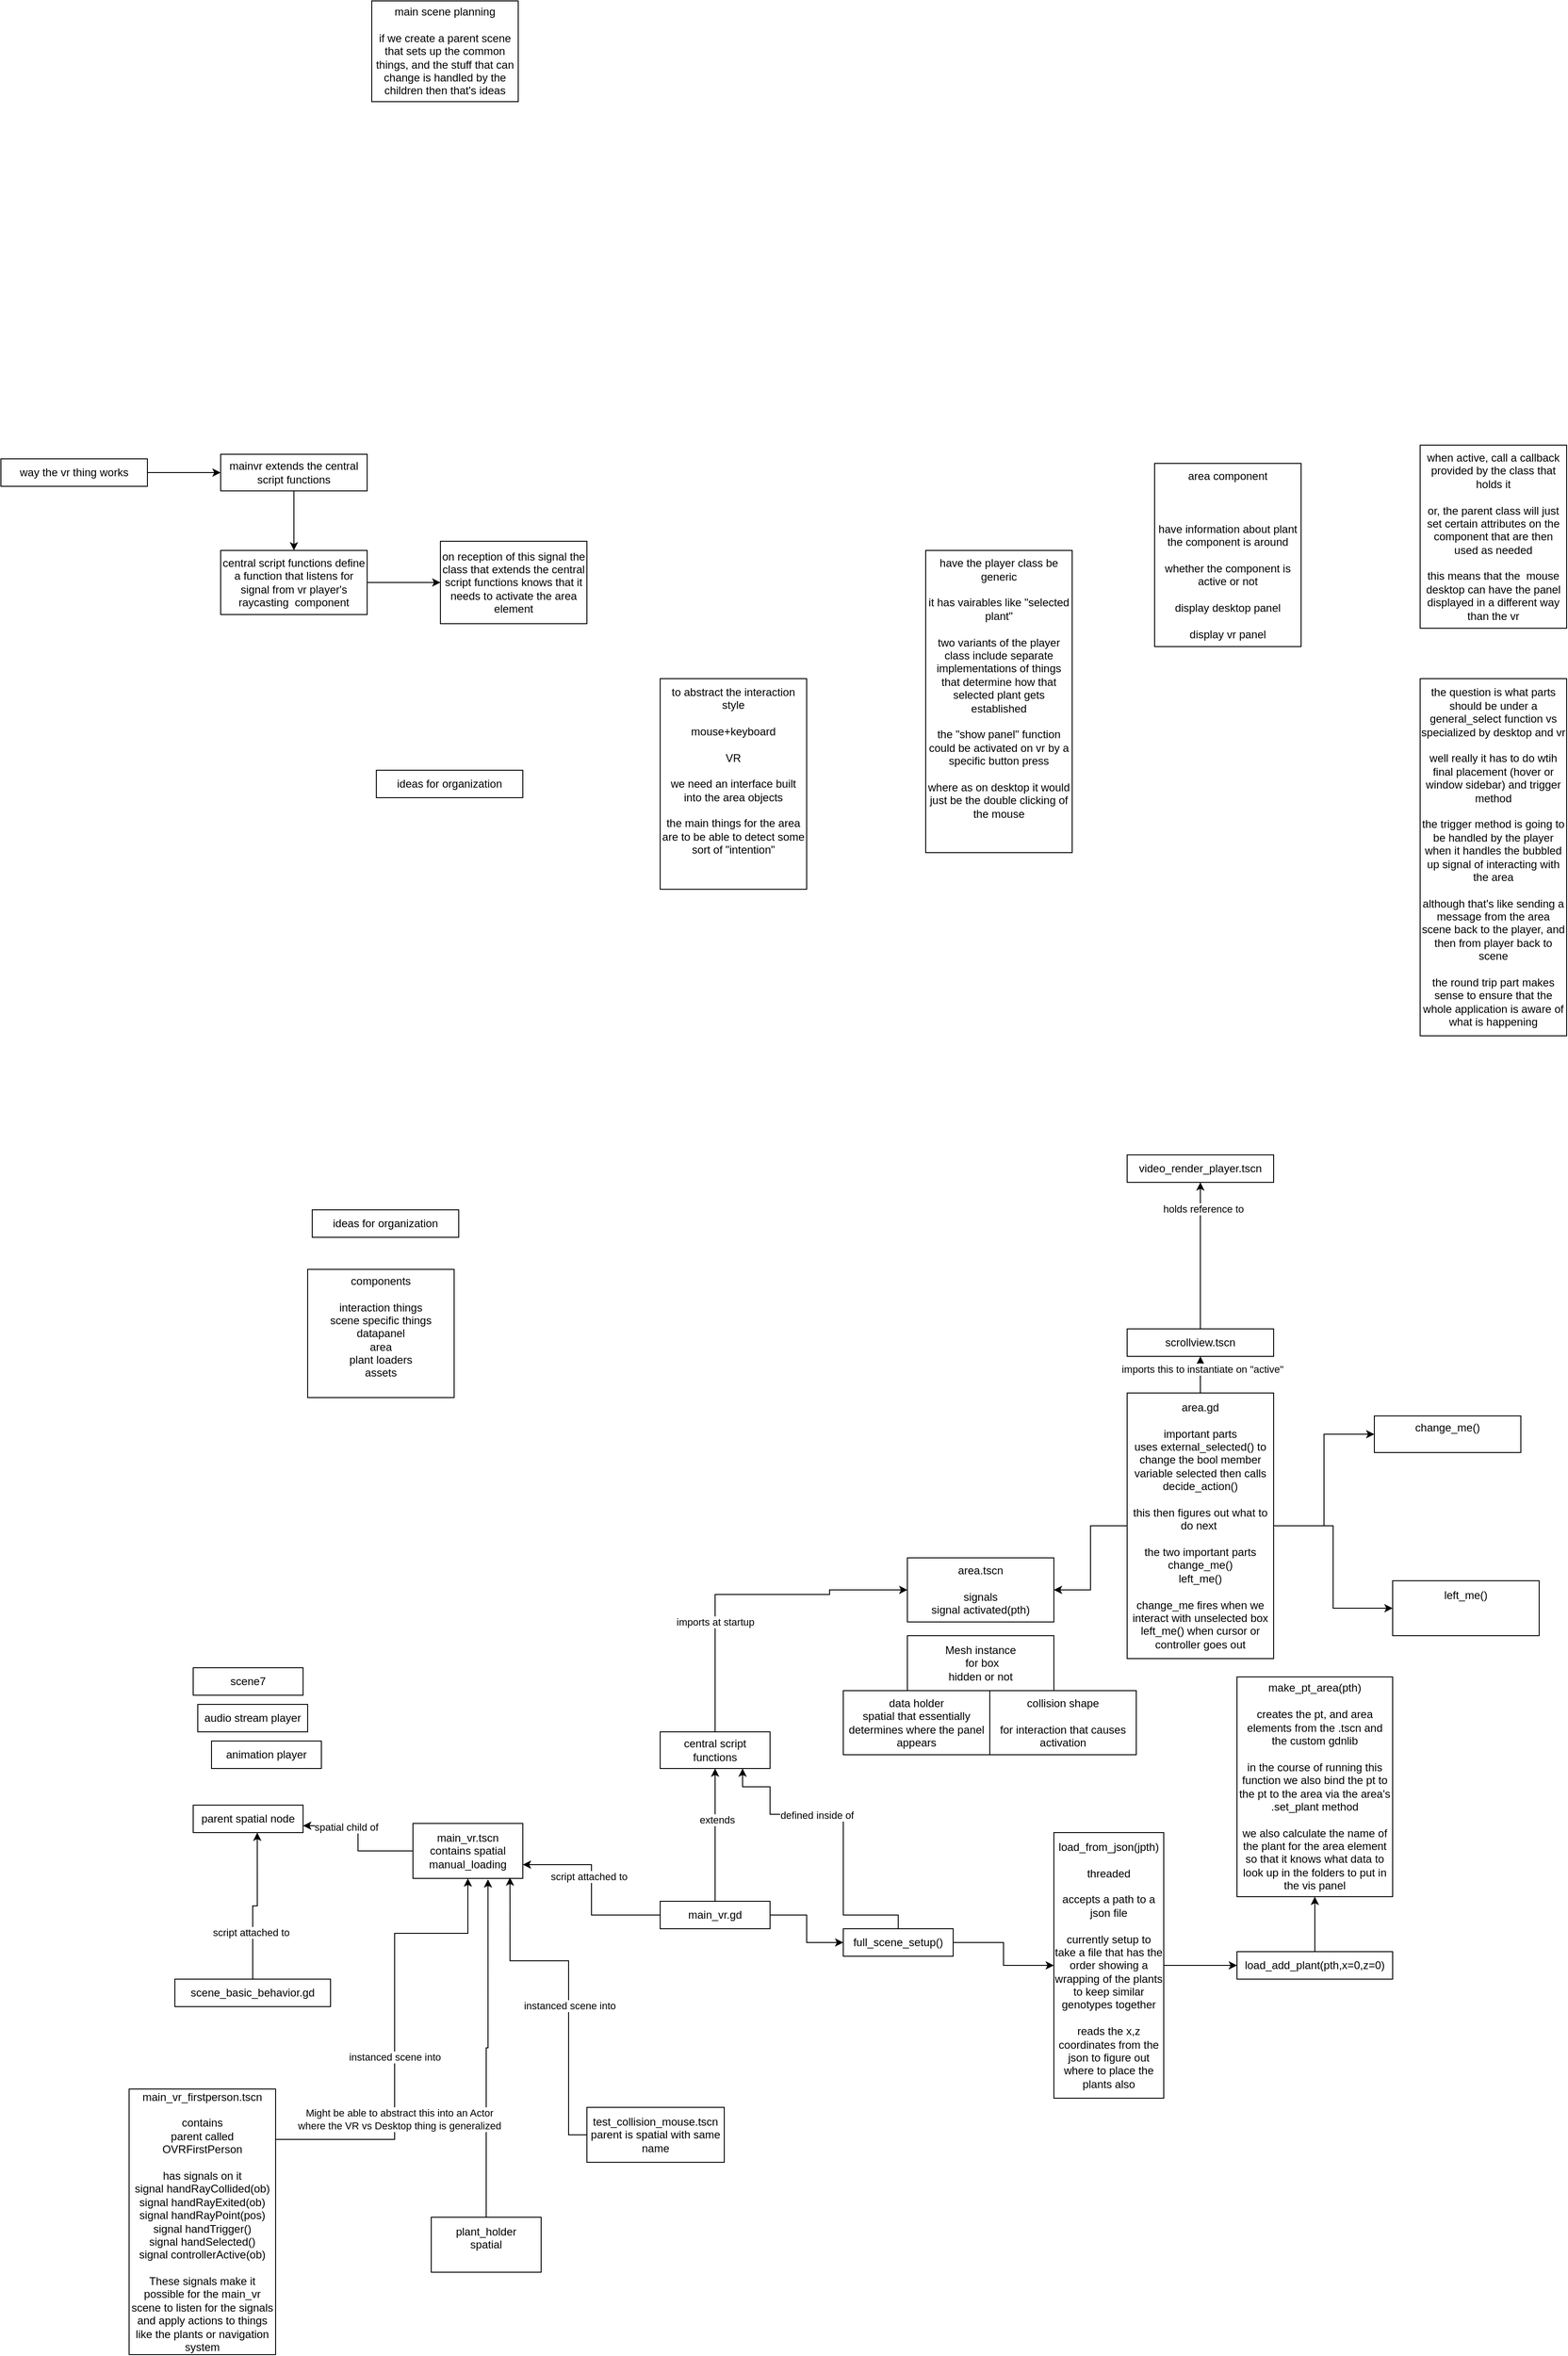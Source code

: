 <mxfile version="21.5.2" type="github">
  <diagram name="Page-1" id="0wguQ76YiwSqDK99gHfy">
    <mxGraphModel dx="2210" dy="2966" grid="1" gridSize="10" guides="1" tooltips="1" connect="1" arrows="1" fold="1" page="1" pageScale="1" pageWidth="850" pageHeight="1100" math="0" shadow="0">
      <root>
        <mxCell id="0" />
        <mxCell id="1" parent="0" />
        <mxCell id="4kwB6RhjjtPIvawW0hcN-1" value="parent spatial node" style="rounded=0;whiteSpace=wrap;html=1;resizeHeight=1;fixedWidth=1;autosize=1;" parent="1" vertex="1">
          <mxGeometry x="150" y="230" width="120" height="30" as="geometry" />
        </mxCell>
        <mxCell id="ln1YY3OUBzTWCqrGMW5q-24" style="edgeStyle=orthogonalEdgeStyle;rounded=0;orthogonalLoop=1;jettySize=auto;html=1;entryX=0;entryY=0.5;entryDx=0;entryDy=0;" parent="1" source="4kwB6RhjjtPIvawW0hcN-2" target="ln1YY3OUBzTWCqrGMW5q-22" edge="1">
          <mxGeometry relative="1" as="geometry">
            <Array as="points">
              <mxPoint x="720" />
              <mxPoint x="845" />
              <mxPoint x="845" y="-5" />
            </Array>
          </mxGeometry>
        </mxCell>
        <mxCell id="ln1YY3OUBzTWCqrGMW5q-25" value="imports at startup" style="edgeLabel;html=1;align=center;verticalAlign=middle;resizable=0;points=[];" parent="ln1YY3OUBzTWCqrGMW5q-24" vertex="1" connectable="0">
          <mxGeometry x="-0.339" relative="1" as="geometry">
            <mxPoint as="offset" />
          </mxGeometry>
        </mxCell>
        <mxCell id="4kwB6RhjjtPIvawW0hcN-2" value="central script functions" style="rounded=0;whiteSpace=wrap;html=1;resizeHeight=1;fixedWidth=1;autosize=1;" parent="1" vertex="1">
          <mxGeometry x="660" y="150" width="120" height="40" as="geometry" />
        </mxCell>
        <mxCell id="4kwB6RhjjtPIvawW0hcN-4" style="edgeStyle=orthogonalEdgeStyle;rounded=0;orthogonalLoop=1;jettySize=auto;html=1;entryX=0.5;entryY=1;entryDx=0;entryDy=0;" parent="1" source="4kwB6RhjjtPIvawW0hcN-3" target="4kwB6RhjjtPIvawW0hcN-2" edge="1">
          <mxGeometry relative="1" as="geometry" />
        </mxCell>
        <mxCell id="4kwB6RhjjtPIvawW0hcN-5" value="extends" style="edgeLabel;html=1;align=center;verticalAlign=middle;resizable=0;points=[];" parent="4kwB6RhjjtPIvawW0hcN-4" vertex="1" connectable="0">
          <mxGeometry x="0.228" y="-2" relative="1" as="geometry">
            <mxPoint as="offset" />
          </mxGeometry>
        </mxCell>
        <mxCell id="ln1YY3OUBzTWCqrGMW5q-4" value="" style="edgeStyle=orthogonalEdgeStyle;rounded=0;orthogonalLoop=1;jettySize=auto;html=1;" parent="1" source="4kwB6RhjjtPIvawW0hcN-3" target="ln1YY3OUBzTWCqrGMW5q-3" edge="1">
          <mxGeometry relative="1" as="geometry" />
        </mxCell>
        <mxCell id="ln1YY3OUBzTWCqrGMW5q-10" style="edgeStyle=orthogonalEdgeStyle;rounded=0;orthogonalLoop=1;jettySize=auto;html=1;entryX=1;entryY=0.75;entryDx=0;entryDy=0;" parent="1" source="4kwB6RhjjtPIvawW0hcN-3" target="ln1YY3OUBzTWCqrGMW5q-7" edge="1">
          <mxGeometry relative="1" as="geometry" />
        </mxCell>
        <mxCell id="ln1YY3OUBzTWCqrGMW5q-11" value="script attached to" style="edgeLabel;html=1;align=center;verticalAlign=middle;resizable=0;points=[];" parent="ln1YY3OUBzTWCqrGMW5q-10" vertex="1" connectable="0">
          <mxGeometry x="0.148" y="3" relative="1" as="geometry">
            <mxPoint as="offset" />
          </mxGeometry>
        </mxCell>
        <mxCell id="4kwB6RhjjtPIvawW0hcN-3" value="main_vr.gd" style="rounded=0;whiteSpace=wrap;html=1;resizeHeight=1;fixedWidth=1;autosize=1;" parent="1" vertex="1">
          <mxGeometry x="660" y="335" width="120" height="30" as="geometry" />
        </mxCell>
        <mxCell id="4kwB6RhjjtPIvawW0hcN-7" style="edgeStyle=orthogonalEdgeStyle;rounded=0;orthogonalLoop=1;jettySize=auto;html=1;entryX=0.583;entryY=1;entryDx=0;entryDy=0;entryPerimeter=0;" parent="1" source="4kwB6RhjjtPIvawW0hcN-6" target="4kwB6RhjjtPIvawW0hcN-1" edge="1">
          <mxGeometry relative="1" as="geometry" />
        </mxCell>
        <mxCell id="4kwB6RhjjtPIvawW0hcN-8" value="&amp;nbsp; " style="edgeLabel;html=1;align=center;verticalAlign=middle;resizable=0;points=[];" parent="4kwB6RhjjtPIvawW0hcN-7" vertex="1" connectable="0">
          <mxGeometry x="-0.285" y="-2" relative="1" as="geometry">
            <mxPoint as="offset" />
          </mxGeometry>
        </mxCell>
        <mxCell id="4kwB6RhjjtPIvawW0hcN-10" value="script attached to" style="edgeLabel;html=1;align=center;verticalAlign=middle;resizable=0;points=[];" parent="4kwB6RhjjtPIvawW0hcN-7" vertex="1" connectable="0">
          <mxGeometry x="-0.382" y="2" relative="1" as="geometry">
            <mxPoint as="offset" />
          </mxGeometry>
        </mxCell>
        <mxCell id="4kwB6RhjjtPIvawW0hcN-6" value="scene_basic_behavior.gd" style="rounded=0;whiteSpace=wrap;html=1;resizeHeight=1;fixedWidth=1;autosize=1;" parent="1" vertex="1">
          <mxGeometry x="130" y="420" width="170" height="30" as="geometry" />
        </mxCell>
        <mxCell id="4kwB6RhjjtPIvawW0hcN-9" value="scene7" style="rounded=0;whiteSpace=wrap;html=1;resizeHeight=1;fixedWidth=1;autosize=1;" parent="1" vertex="1">
          <mxGeometry x="150" y="80" width="120" height="30" as="geometry" />
        </mxCell>
        <mxCell id="ln1YY3OUBzTWCqrGMW5q-1" value="audio stream player" style="rounded=0;whiteSpace=wrap;html=1;resizeHeight=1;fixedWidth=1;autosize=1;" parent="1" vertex="1">
          <mxGeometry x="155" y="120" width="120" height="30" as="geometry" />
        </mxCell>
        <mxCell id="ln1YY3OUBzTWCqrGMW5q-2" value="animation player" style="rounded=0;whiteSpace=wrap;html=1;resizeHeight=1;fixedWidth=1;autosize=1;" parent="1" vertex="1">
          <mxGeometry x="170" y="160" width="120" height="30" as="geometry" />
        </mxCell>
        <mxCell id="ln1YY3OUBzTWCqrGMW5q-5" style="edgeStyle=orthogonalEdgeStyle;rounded=0;orthogonalLoop=1;jettySize=auto;html=1;entryX=0.75;entryY=1;entryDx=0;entryDy=0;" parent="1" source="ln1YY3OUBzTWCqrGMW5q-3" target="4kwB6RhjjtPIvawW0hcN-2" edge="1">
          <mxGeometry relative="1" as="geometry">
            <Array as="points">
              <mxPoint x="920" y="350" />
              <mxPoint x="860" y="350" />
              <mxPoint x="860" y="240" />
              <mxPoint x="780" y="240" />
              <mxPoint x="780" y="210" />
              <mxPoint x="750" y="210" />
            </Array>
          </mxGeometry>
        </mxCell>
        <mxCell id="ln1YY3OUBzTWCqrGMW5q-6" value="defined inside of" style="edgeLabel;html=1;align=center;verticalAlign=middle;resizable=0;points=[];" parent="ln1YY3OUBzTWCqrGMW5q-5" vertex="1" connectable="0">
          <mxGeometry x="0.244" y="1" relative="1" as="geometry">
            <mxPoint as="offset" />
          </mxGeometry>
        </mxCell>
        <mxCell id="ln1YY3OUBzTWCqrGMW5q-32" style="edgeStyle=orthogonalEdgeStyle;rounded=0;orthogonalLoop=1;jettySize=auto;html=1;" parent="1" source="ln1YY3OUBzTWCqrGMW5q-3" target="ln1YY3OUBzTWCqrGMW5q-31" edge="1">
          <mxGeometry relative="1" as="geometry" />
        </mxCell>
        <mxCell id="ln1YY3OUBzTWCqrGMW5q-3" value="full_scene_setup()" style="rounded=0;whiteSpace=wrap;html=1;resizeHeight=1;fixedWidth=1;autosize=1;" parent="1" vertex="1">
          <mxGeometry x="860" y="365" width="120" height="30" as="geometry" />
        </mxCell>
        <mxCell id="ln1YY3OUBzTWCqrGMW5q-8" style="edgeStyle=orthogonalEdgeStyle;rounded=0;orthogonalLoop=1;jettySize=auto;html=1;entryX=1;entryY=0.75;entryDx=0;entryDy=0;" parent="1" source="ln1YY3OUBzTWCqrGMW5q-7" target="4kwB6RhjjtPIvawW0hcN-1" edge="1">
          <mxGeometry relative="1" as="geometry" />
        </mxCell>
        <mxCell id="ln1YY3OUBzTWCqrGMW5q-9" value="spatial child of" style="edgeLabel;html=1;align=center;verticalAlign=middle;resizable=0;points=[];" parent="ln1YY3OUBzTWCqrGMW5q-8" vertex="1" connectable="0">
          <mxGeometry x="0.363" y="1" relative="1" as="geometry">
            <mxPoint as="offset" />
          </mxGeometry>
        </mxCell>
        <mxCell id="ln1YY3OUBzTWCqrGMW5q-7" value="&lt;div&gt;main_vr.tscn &lt;br&gt;&lt;/div&gt;&lt;div&gt;contains spatial manual_loading&lt;/div&gt;" style="rounded=0;whiteSpace=wrap;html=1;resizeHeight=1;fixedWidth=1;autosize=1;" parent="1" vertex="1">
          <mxGeometry x="390" y="250" width="120" height="60" as="geometry" />
        </mxCell>
        <mxCell id="ln1YY3OUBzTWCqrGMW5q-16" style="edgeStyle=orthogonalEdgeStyle;rounded=0;orthogonalLoop=1;jettySize=auto;html=1;entryX=0.683;entryY=1.017;entryDx=0;entryDy=0;entryPerimeter=0;" parent="1" source="ln1YY3OUBzTWCqrGMW5q-12" target="ln1YY3OUBzTWCqrGMW5q-7" edge="1">
          <mxGeometry relative="1" as="geometry" />
        </mxCell>
        <mxCell id="ln1YY3OUBzTWCqrGMW5q-12" value="&lt;div&gt;plant_holder&lt;/div&gt;&lt;div&gt;spatial&lt;/div&gt;&lt;div&gt;&lt;br&gt;&lt;/div&gt;" style="rounded=0;whiteSpace=wrap;html=1;resizeHeight=1;fixedWidth=1;autosize=1;" parent="1" vertex="1">
          <mxGeometry x="410" y="680" width="120" height="60" as="geometry" />
        </mxCell>
        <mxCell id="ln1YY3OUBzTWCqrGMW5q-15" style="edgeStyle=orthogonalEdgeStyle;rounded=0;orthogonalLoop=1;jettySize=auto;html=1;" parent="1" source="ln1YY3OUBzTWCqrGMW5q-13" target="ln1YY3OUBzTWCqrGMW5q-7" edge="1">
          <mxGeometry relative="1" as="geometry">
            <Array as="points">
              <mxPoint x="370" y="595" />
              <mxPoint x="370" y="370" />
              <mxPoint x="450" y="370" />
            </Array>
          </mxGeometry>
        </mxCell>
        <mxCell id="ln1YY3OUBzTWCqrGMW5q-18" value="instanced scene into" style="edgeLabel;html=1;align=center;verticalAlign=middle;resizable=0;points=[];" parent="ln1YY3OUBzTWCqrGMW5q-15" vertex="1" connectable="0">
          <mxGeometry x="-0.109" relative="1" as="geometry">
            <mxPoint as="offset" />
          </mxGeometry>
        </mxCell>
        <mxCell id="ln1YY3OUBzTWCqrGMW5q-20" value="&lt;div&gt;Might be able to abstract this into an Actor &lt;br&gt;&lt;/div&gt;&lt;div&gt;where the VR vs Desktop thing is generalized&lt;br&gt;&lt;/div&gt;" style="edgeLabel;html=1;align=center;verticalAlign=middle;resizable=0;points=[];" parent="ln1YY3OUBzTWCqrGMW5q-15" vertex="1" connectable="0">
          <mxGeometry x="-0.383" y="-5" relative="1" as="geometry">
            <mxPoint as="offset" />
          </mxGeometry>
        </mxCell>
        <mxCell id="ln1YY3OUBzTWCqrGMW5q-13" value="&lt;div&gt;main_vr_firstperson.tscn&lt;/div&gt;&lt;div&gt;&lt;br&gt;&lt;/div&gt;&lt;div&gt;contains &lt;br&gt;&lt;/div&gt;&lt;div&gt;parent called OVRFirstPerson&lt;br&gt;&lt;/div&gt;&lt;div&gt;&lt;br&gt;&lt;/div&gt;&lt;div&gt;has signals on it&lt;/div&gt;&lt;div&gt;signal handRayCollided(ob)&lt;br&gt;signal handRayExited(ob)&lt;br&gt;signal handRayPoint(pos)&lt;br&gt;signal handTrigger()&lt;br&gt;signal handSelected()&lt;br&gt;signal controllerActive(ob)&lt;br&gt;&lt;/div&gt;&lt;div&gt;&lt;br&gt;&lt;/div&gt;&lt;div&gt;These signals make it possible for the main_vr scene to listen for the signals and apply actions to things like the plants or navigation system&lt;br&gt;&lt;/div&gt;" style="rounded=0;whiteSpace=wrap;html=1;resizeHeight=1;fixedWidth=1;autosize=1;" parent="1" vertex="1">
          <mxGeometry x="80" y="540" width="160" height="290" as="geometry" />
        </mxCell>
        <mxCell id="ln1YY3OUBzTWCqrGMW5q-17" style="edgeStyle=orthogonalEdgeStyle;rounded=0;orthogonalLoop=1;jettySize=auto;html=1;entryX=0.883;entryY=0.983;entryDx=0;entryDy=0;entryPerimeter=0;" parent="1" source="ln1YY3OUBzTWCqrGMW5q-14" target="ln1YY3OUBzTWCqrGMW5q-7" edge="1">
          <mxGeometry relative="1" as="geometry">
            <Array as="points">
              <mxPoint x="560" y="590" />
              <mxPoint x="560" y="400" />
              <mxPoint x="496" y="400" />
            </Array>
          </mxGeometry>
        </mxCell>
        <mxCell id="ln1YY3OUBzTWCqrGMW5q-19" value="instanced scene into" style="edgeLabel;html=1;align=center;verticalAlign=middle;resizable=0;points=[];" parent="ln1YY3OUBzTWCqrGMW5q-17" vertex="1" connectable="0">
          <mxGeometry x="-0.118" y="-1" relative="1" as="geometry">
            <mxPoint as="offset" />
          </mxGeometry>
        </mxCell>
        <mxCell id="ln1YY3OUBzTWCqrGMW5q-14" value="&lt;div&gt;test_collision_mouse.tscn&lt;/div&gt;&lt;div&gt;parent is spatial with same name&lt;br&gt;&lt;/div&gt;" style="rounded=0;whiteSpace=wrap;html=1;resizeHeight=1;fixedWidth=1;autosize=1;" parent="1" vertex="1">
          <mxGeometry x="580" y="560" width="150" height="60" as="geometry" />
        </mxCell>
        <mxCell id="ln1YY3OUBzTWCqrGMW5q-22" value="&lt;div&gt;area.tscn&lt;/div&gt;&lt;div&gt;&lt;br&gt;&lt;/div&gt;&lt;div&gt;signals &lt;br&gt;&lt;/div&gt;&lt;div&gt;signal activated(pth)&lt;br&gt;&lt;/div&gt;" style="rounded=0;whiteSpace=wrap;html=1;resizeHeight=1;fixedWidth=1;autosize=1;" parent="1" vertex="1">
          <mxGeometry x="930" y="-40" width="160" height="70" as="geometry" />
        </mxCell>
        <mxCell id="ln1YY3OUBzTWCqrGMW5q-28" value="&lt;div&gt;Mesh instance&lt;br&gt;&lt;/div&gt;&lt;div&gt;&amp;nbsp;for box&lt;/div&gt;&lt;div&gt;hidden or not&lt;br&gt;&lt;/div&gt;" style="rounded=0;whiteSpace=wrap;html=1;resizeHeight=1;fixedWidth=1;autosize=1;" parent="1" vertex="1">
          <mxGeometry x="930" y="45" width="160" height="60" as="geometry" />
        </mxCell>
        <mxCell id="ln1YY3OUBzTWCqrGMW5q-29" value="&lt;div&gt;data holder&lt;/div&gt;&lt;div&gt;spatial that essentially determines where the panel appears&lt;br&gt;&lt;/div&gt;" style="rounded=0;whiteSpace=wrap;html=1;resizeHeight=1;fixedWidth=1;autosize=1;" parent="1" vertex="1">
          <mxGeometry x="860" y="105" width="160" height="70" as="geometry" />
        </mxCell>
        <mxCell id="ln1YY3OUBzTWCqrGMW5q-30" value="&lt;div&gt;collision shape&lt;/div&gt;&lt;div&gt;&lt;br&gt;&lt;/div&gt;&lt;div&gt;for interaction that causes activation&lt;br&gt;&lt;/div&gt;" style="rounded=0;whiteSpace=wrap;html=1;resizeHeight=1;fixedWidth=1;autosize=1;" parent="1" vertex="1">
          <mxGeometry x="1020" y="105" width="160" height="70" as="geometry" />
        </mxCell>
        <mxCell id="ln1YY3OUBzTWCqrGMW5q-34" value="" style="edgeStyle=orthogonalEdgeStyle;rounded=0;orthogonalLoop=1;jettySize=auto;html=1;" parent="1" source="ln1YY3OUBzTWCqrGMW5q-31" target="ln1YY3OUBzTWCqrGMW5q-33" edge="1">
          <mxGeometry relative="1" as="geometry" />
        </mxCell>
        <mxCell id="ln1YY3OUBzTWCqrGMW5q-31" value="&lt;div&gt;load_from_json(jpth)&lt;/div&gt;&lt;div&gt;&lt;br&gt;&lt;/div&gt;&lt;div&gt;threaded&lt;/div&gt;&lt;div&gt;&lt;br&gt;&lt;/div&gt;&lt;div&gt;accepts a path to a json file&lt;/div&gt;&lt;div&gt;&lt;br&gt;&lt;/div&gt;&lt;div&gt;currently setup to take a file that has the order showing a wrapping of the plants to keep similar genotypes together&lt;/div&gt;&lt;div&gt;&lt;br&gt;&lt;/div&gt;&lt;div&gt;reads the x,z coordinates from the json to figure out where to place the plants also&lt;br&gt;&lt;/div&gt;" style="rounded=0;whiteSpace=wrap;html=1;resizeHeight=1;fixedWidth=1;autosize=1;" parent="1" vertex="1">
          <mxGeometry x="1090" y="260" width="120" height="290" as="geometry" />
        </mxCell>
        <mxCell id="ln1YY3OUBzTWCqrGMW5q-37" value="" style="edgeStyle=orthogonalEdgeStyle;rounded=0;orthogonalLoop=1;jettySize=auto;html=1;" parent="1" source="ln1YY3OUBzTWCqrGMW5q-33" target="ln1YY3OUBzTWCqrGMW5q-36" edge="1">
          <mxGeometry relative="1" as="geometry" />
        </mxCell>
        <mxCell id="ln1YY3OUBzTWCqrGMW5q-33" value="load_add_plant(pth,x=0,z=0)" style="rounded=0;whiteSpace=wrap;html=1;resizeHeight=1;fixedWidth=1;autosize=1;" parent="1" vertex="1">
          <mxGeometry x="1290" y="390" width="170" height="30" as="geometry" />
        </mxCell>
        <mxCell id="ln1YY3OUBzTWCqrGMW5q-36" value="&lt;div&gt;make_pt_area(pth)&lt;/div&gt;&lt;div&gt;&lt;br&gt;&lt;/div&gt;&lt;div&gt;creates the pt, and area elements from the .tscn and the custom gdnlib&lt;/div&gt;&lt;div&gt;&lt;br&gt;&lt;/div&gt;&lt;div&gt;in the course of running this function we also bind the pt to the pt to the area via the area&#39;s .set_plant method&lt;/div&gt;&lt;div&gt;&lt;br&gt;&lt;/div&gt;&lt;div&gt;we also calculate the name of the plant for the area element so that it knows what data to look up in the folders to put in the vis panel&lt;br&gt;&lt;/div&gt;" style="rounded=0;whiteSpace=wrap;html=1;resizeHeight=1;fixedWidth=1;autosize=1;" parent="1" vertex="1">
          <mxGeometry x="1290" y="90" width="170" height="240" as="geometry" />
        </mxCell>
        <mxCell id="ln1YY3OUBzTWCqrGMW5q-40" style="edgeStyle=orthogonalEdgeStyle;rounded=0;orthogonalLoop=1;jettySize=auto;html=1;entryX=1;entryY=0.5;entryDx=0;entryDy=0;" parent="1" source="ln1YY3OUBzTWCqrGMW5q-38" target="ln1YY3OUBzTWCqrGMW5q-22" edge="1">
          <mxGeometry relative="1" as="geometry" />
        </mxCell>
        <mxCell id="ln1YY3OUBzTWCqrGMW5q-44" style="edgeStyle=orthogonalEdgeStyle;rounded=0;orthogonalLoop=1;jettySize=auto;html=1;entryX=0.5;entryY=1;entryDx=0;entryDy=0;" parent="1" source="ln1YY3OUBzTWCqrGMW5q-38" target="ln1YY3OUBzTWCqrGMW5q-41" edge="1">
          <mxGeometry relative="1" as="geometry" />
        </mxCell>
        <mxCell id="ln1YY3OUBzTWCqrGMW5q-45" value="imports this to instantiate on &quot;active&quot;" style="edgeLabel;html=1;align=center;verticalAlign=middle;resizable=0;points=[];" parent="ln1YY3OUBzTWCqrGMW5q-44" vertex="1" connectable="0">
          <mxGeometry x="0.326" y="-2" relative="1" as="geometry">
            <mxPoint as="offset" />
          </mxGeometry>
        </mxCell>
        <mxCell id="ln1YY3OUBzTWCqrGMW5q-51" value="" style="edgeStyle=orthogonalEdgeStyle;rounded=0;orthogonalLoop=1;jettySize=auto;html=1;" parent="1" source="ln1YY3OUBzTWCqrGMW5q-38" target="ln1YY3OUBzTWCqrGMW5q-50" edge="1">
          <mxGeometry relative="1" as="geometry" />
        </mxCell>
        <mxCell id="ln1YY3OUBzTWCqrGMW5q-53" value="" style="edgeStyle=orthogonalEdgeStyle;rounded=0;orthogonalLoop=1;jettySize=auto;html=1;" parent="1" source="ln1YY3OUBzTWCqrGMW5q-38" target="ln1YY3OUBzTWCqrGMW5q-52" edge="1">
          <mxGeometry relative="1" as="geometry" />
        </mxCell>
        <mxCell id="ln1YY3OUBzTWCqrGMW5q-38" value="&lt;div&gt;area.gd&lt;/div&gt;&lt;div&gt;&lt;br&gt;&lt;/div&gt;&lt;div&gt;important parts&lt;/div&gt;&lt;div&gt;uses external_selected() to change the bool member variable selected then calls decide_action()&lt;/div&gt;&lt;div&gt;&lt;br&gt;&lt;/div&gt;&lt;div&gt;this then figures out what to do next&amp;nbsp; &lt;br&gt;&lt;/div&gt;&lt;div&gt;&lt;br&gt;&lt;/div&gt;&lt;div&gt;the two important parts&lt;/div&gt;&lt;div&gt;change_me()&lt;/div&gt;&lt;div&gt;left_me()&lt;/div&gt;&lt;div&gt;&lt;br&gt;&lt;/div&gt;&lt;div&gt;change_me fires when we interact with unselected box&lt;br&gt;&lt;/div&gt;&lt;div&gt;left_me() when cursor or controller goes out&lt;br&gt;&lt;/div&gt;" style="rounded=0;whiteSpace=wrap;html=1;resizeHeight=1;fixedWidth=1;autosize=1;" parent="1" vertex="1">
          <mxGeometry x="1170" y="-220" width="160" height="290" as="geometry" />
        </mxCell>
        <mxCell id="ln1YY3OUBzTWCqrGMW5q-48" value="" style="edgeStyle=orthogonalEdgeStyle;rounded=0;orthogonalLoop=1;jettySize=auto;html=1;" parent="1" source="ln1YY3OUBzTWCqrGMW5q-41" target="ln1YY3OUBzTWCqrGMW5q-47" edge="1">
          <mxGeometry relative="1" as="geometry" />
        </mxCell>
        <mxCell id="ln1YY3OUBzTWCqrGMW5q-49" value="holds reference to" style="edgeLabel;html=1;align=center;verticalAlign=middle;resizable=0;points=[];" parent="ln1YY3OUBzTWCqrGMW5q-48" vertex="1" connectable="0">
          <mxGeometry x="0.643" y="-3" relative="1" as="geometry">
            <mxPoint as="offset" />
          </mxGeometry>
        </mxCell>
        <mxCell id="ln1YY3OUBzTWCqrGMW5q-41" value="scrollview.tscn" style="rounded=0;whiteSpace=wrap;html=1;resizeHeight=1;fixedWidth=1;autosize=1;" parent="1" vertex="1">
          <mxGeometry x="1170" y="-290" width="160" height="30" as="geometry" />
        </mxCell>
        <mxCell id="ln1YY3OUBzTWCqrGMW5q-47" value="video_render_player.tscn" style="rounded=0;whiteSpace=wrap;html=1;resizeHeight=1;fixedWidth=1;autosize=1;" parent="1" vertex="1">
          <mxGeometry x="1170" y="-480" width="160" height="30" as="geometry" />
        </mxCell>
        <mxCell id="ln1YY3OUBzTWCqrGMW5q-50" value="&lt;div&gt;change_me()&lt;/div&gt;&lt;div&gt;&lt;br&gt;&lt;/div&gt;" style="rounded=0;whiteSpace=wrap;html=1;resizeHeight=1;fixedWidth=1;autosize=1;" parent="1" vertex="1">
          <mxGeometry x="1440" y="-195" width="160" height="40" as="geometry" />
        </mxCell>
        <mxCell id="ln1YY3OUBzTWCqrGMW5q-52" value="&lt;div&gt;left_me()&lt;/div&gt;&lt;div&gt;&lt;br&gt;&lt;/div&gt;&lt;div&gt;&lt;br&gt;&lt;/div&gt;" style="rounded=0;whiteSpace=wrap;html=1;resizeHeight=1;fixedWidth=1;autosize=1;" parent="1" vertex="1">
          <mxGeometry x="1460" y="-15" width="160" height="60" as="geometry" />
        </mxCell>
        <mxCell id="ln1YY3OUBzTWCqrGMW5q-54" value="ideas for organization" style="rounded=0;whiteSpace=wrap;html=1;resizeHeight=1;fixedWidth=1;autosize=1;" parent="1" vertex="1">
          <mxGeometry x="280" y="-420" width="160" height="30" as="geometry" />
        </mxCell>
        <mxCell id="ln1YY3OUBzTWCqrGMW5q-55" value="&lt;div&gt;components&lt;/div&gt;&lt;div&gt;&lt;br&gt;&lt;/div&gt;&lt;div&gt;interaction things&lt;/div&gt;&lt;div&gt;scene specific things&lt;/div&gt;&lt;div&gt;datapanel&lt;/div&gt;&lt;div&gt;area&lt;/div&gt;&lt;div&gt;plant loaders&lt;/div&gt;&lt;div&gt;assets&lt;/div&gt;&lt;div&gt;&lt;br&gt;&lt;/div&gt;" style="rounded=0;whiteSpace=wrap;html=1;resizeHeight=1;fixedWidth=1;autosize=1;" parent="1" vertex="1">
          <mxGeometry x="275" y="-355" width="160" height="140" as="geometry" />
        </mxCell>
        <mxCell id="nMo4gvMEVJHZ66rYeXn8-12" value="ideas for organization" style="rounded=0;whiteSpace=wrap;html=1;resizeHeight=1;fixedWidth=1;autosize=1;" vertex="1" parent="1">
          <mxGeometry x="350" y="-900" width="160" height="30" as="geometry" />
        </mxCell>
        <mxCell id="nMo4gvMEVJHZ66rYeXn8-15" value="&lt;div&gt;to abstract the interaction style&lt;/div&gt;&lt;div&gt;&lt;br&gt;&lt;/div&gt;&lt;div&gt;mouse+keyboard&lt;/div&gt;&lt;div&gt;&lt;br&gt;&lt;/div&gt;&lt;div&gt;VR&lt;/div&gt;&lt;div&gt;&lt;br&gt;&lt;/div&gt;&lt;div&gt;we need an interface built into the area objects&lt;/div&gt;&lt;div&gt;&lt;br&gt;&lt;/div&gt;&lt;div&gt;the main things for the area are to be able to detect some sort of &quot;intention&quot;&lt;/div&gt;&lt;div&gt;&lt;br&gt;&lt;/div&gt;&lt;div&gt;&lt;br&gt;&lt;/div&gt;" style="rounded=0;whiteSpace=wrap;html=1;resizeHeight=1;fixedWidth=1;autosize=1;" vertex="1" parent="1">
          <mxGeometry x="660" y="-1000" width="160" height="230" as="geometry" />
        </mxCell>
        <mxCell id="nMo4gvMEVJHZ66rYeXn8-17" value="&lt;div&gt;have the player class be generic&lt;/div&gt;&lt;div&gt;&lt;br&gt;&lt;/div&gt;&lt;div&gt;it has vairables like &quot;selected plant&quot;&lt;/div&gt;&lt;div&gt;&lt;br&gt;&lt;/div&gt;&lt;div&gt;two variants of the player class include separate implementations of things that determine how that selected plant gets established&lt;/div&gt;&lt;div&gt;&lt;br&gt;&lt;/div&gt;&lt;div&gt;the &quot;show panel&quot; function could be activated on vr by a specific button press&lt;/div&gt;&lt;div&gt;&lt;br&gt;&lt;/div&gt;&lt;div&gt;where as on desktop it would just be the double clicking of the mouse&lt;/div&gt;&lt;div&gt;&lt;br&gt;&lt;/div&gt;&lt;div&gt;&lt;br&gt;&lt;/div&gt;" style="rounded=0;whiteSpace=wrap;html=1;resizeHeight=1;fixedWidth=1;autosize=1;" vertex="1" parent="1">
          <mxGeometry x="950" y="-1140" width="160" height="330" as="geometry" />
        </mxCell>
        <mxCell id="nMo4gvMEVJHZ66rYeXn8-18" value="&lt;div&gt;area component&lt;/div&gt;&lt;div&gt;&lt;br&gt;&lt;/div&gt;&lt;div&gt;&lt;br&gt;&lt;/div&gt;&lt;div&gt;&lt;br&gt;&lt;/div&gt;&lt;div&gt;have information about plant the component is around&lt;/div&gt;&lt;div&gt;&lt;br&gt;&lt;/div&gt;&lt;div&gt;whether the component is active or not&lt;/div&gt;&lt;div&gt;&lt;br&gt;&lt;/div&gt;&lt;div&gt;display desktop panel&lt;/div&gt;&lt;div&gt;&lt;br&gt;&lt;/div&gt;&lt;div&gt;display vr panel&lt;br&gt;&lt;/div&gt;" style="rounded=0;whiteSpace=wrap;html=1;resizeHeight=1;fixedWidth=1;autosize=1;" vertex="1" parent="1">
          <mxGeometry x="1200" y="-1235" width="160" height="200" as="geometry" />
        </mxCell>
        <mxCell id="nMo4gvMEVJHZ66rYeXn8-19" value="&lt;div&gt;when active, call a callback provided by the class that holds it&lt;/div&gt;&lt;div&gt;&lt;br&gt;&lt;/div&gt;&lt;div&gt;or, the parent class will just set certain attributes on the component that are then used as needed&lt;br&gt;&lt;/div&gt;&lt;div&gt;&lt;br&gt;&lt;/div&gt;&lt;div&gt;this means that the&amp;nbsp; mouse desktop can have the panel displayed in a different way than the vr&lt;br&gt;&lt;/div&gt;" style="rounded=0;whiteSpace=wrap;html=1;resizeHeight=1;fixedWidth=1;autosize=1;" vertex="1" parent="1">
          <mxGeometry x="1490" y="-1255" width="160" height="200" as="geometry" />
        </mxCell>
        <mxCell id="nMo4gvMEVJHZ66rYeXn8-22" value="" style="edgeStyle=orthogonalEdgeStyle;rounded=0;orthogonalLoop=1;jettySize=auto;html=1;fontFamily=Helvetica;fontSize=12;fontColor=default;" edge="1" parent="1" source="nMo4gvMEVJHZ66rYeXn8-20" target="nMo4gvMEVJHZ66rYeXn8-21">
          <mxGeometry relative="1" as="geometry" />
        </mxCell>
        <mxCell id="nMo4gvMEVJHZ66rYeXn8-20" value="way the vr thing works" style="rounded=0;whiteSpace=wrap;html=1;resizeHeight=1;fixedWidth=1;autosize=1;" vertex="1" parent="1">
          <mxGeometry x="-60" y="-1240" width="160" height="30" as="geometry" />
        </mxCell>
        <mxCell id="nMo4gvMEVJHZ66rYeXn8-24" value="" style="edgeStyle=orthogonalEdgeStyle;rounded=0;orthogonalLoop=1;jettySize=auto;html=1;fontFamily=Helvetica;fontSize=12;fontColor=default;" edge="1" parent="1" source="nMo4gvMEVJHZ66rYeXn8-21" target="nMo4gvMEVJHZ66rYeXn8-23">
          <mxGeometry relative="1" as="geometry" />
        </mxCell>
        <mxCell id="nMo4gvMEVJHZ66rYeXn8-21" value="mainvr extends the central script functions" style="rounded=0;whiteSpace=wrap;html=1;resizeHeight=1;fixedWidth=1;autosize=1;" vertex="1" parent="1">
          <mxGeometry x="180" y="-1245" width="160" height="40" as="geometry" />
        </mxCell>
        <mxCell id="nMo4gvMEVJHZ66rYeXn8-26" value="" style="edgeStyle=orthogonalEdgeStyle;rounded=0;orthogonalLoop=1;jettySize=auto;html=1;fontFamily=Helvetica;fontSize=12;fontColor=default;" edge="1" parent="1" source="nMo4gvMEVJHZ66rYeXn8-23" target="nMo4gvMEVJHZ66rYeXn8-25">
          <mxGeometry relative="1" as="geometry" />
        </mxCell>
        <mxCell id="nMo4gvMEVJHZ66rYeXn8-23" value="central script functions define a function that listens for signal from vr player&#39;s raycasting&amp;nbsp; component" style="rounded=0;whiteSpace=wrap;html=1;resizeHeight=1;fixedWidth=1;autosize=1;" vertex="1" parent="1">
          <mxGeometry x="180" y="-1140" width="160" height="70" as="geometry" />
        </mxCell>
        <mxCell id="nMo4gvMEVJHZ66rYeXn8-25" value="on reception of this signal the class that extends the central script functions knows that it needs to activate the area element" style="rounded=0;whiteSpace=wrap;html=1;resizeHeight=1;fixedWidth=1;autosize=1;" vertex="1" parent="1">
          <mxGeometry x="420" y="-1150" width="160" height="90" as="geometry" />
        </mxCell>
        <mxCell id="nMo4gvMEVJHZ66rYeXn8-27" value="&lt;div&gt;the question is what parts should be under a general_select function vs specialized by desktop and vr&lt;/div&gt;&lt;div&gt;&lt;br&gt;&lt;/div&gt;&lt;div&gt;well really it has to do wtih final placement (hover or window sidebar) and trigger method&lt;/div&gt;&lt;div&gt;&lt;br&gt;&lt;/div&gt;&lt;div&gt;the trigger method is going to be handled by the player when it handles the bubbled up signal of interacting with the area&lt;/div&gt;&lt;div&gt;&lt;br&gt;&lt;/div&gt;&lt;div&gt;although that&#39;s like sending a message from the area scene back to the player, and then from player back to scene&lt;/div&gt;&lt;div&gt;&lt;br&gt;&lt;/div&gt;&lt;div&gt;the round trip part makes sense to ensure that the whole application is aware of what is happening&lt;br&gt;&lt;/div&gt;" style="rounded=0;whiteSpace=wrap;html=1;resizeHeight=1;fixedWidth=1;autosize=1;" vertex="1" parent="1">
          <mxGeometry x="1490" y="-1000" width="160" height="390" as="geometry" />
        </mxCell>
        <mxCell id="nMo4gvMEVJHZ66rYeXn8-28" value="&lt;div&gt;main scene planning&lt;/div&gt;&lt;div&gt;&lt;br&gt;&lt;/div&gt;&lt;div&gt;if we create a parent scene that sets up the common things, and the stuff that can change is handled by the children then that&#39;s ideas&lt;br&gt;&lt;/div&gt;" style="rounded=0;whiteSpace=wrap;html=1;resizeHeight=1;fixedWidth=1;autosize=1;" vertex="1" parent="1">
          <mxGeometry x="345" y="-1740" width="160" height="110" as="geometry" />
        </mxCell>
      </root>
    </mxGraphModel>
  </diagram>
</mxfile>
